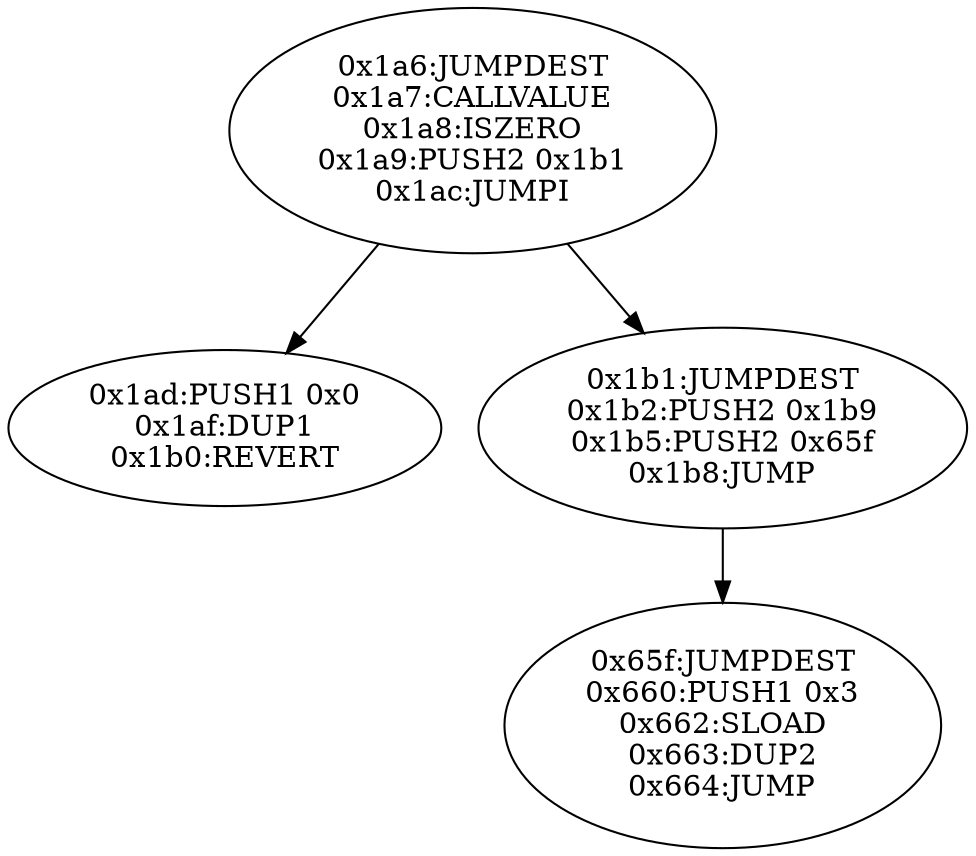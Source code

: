 digraph{
422[label="0x1a6:JUMPDEST
0x1a7:CALLVALUE
0x1a8:ISZERO
0x1a9:PUSH2 0x1b1
0x1ac:JUMPI"]
422 -> 429
422 -> 433
429[label="0x1ad:PUSH1 0x0
0x1af:DUP1
0x1b0:REVERT"]
433[label="0x1b1:JUMPDEST
0x1b2:PUSH2 0x1b9
0x1b5:PUSH2 0x65f
0x1b8:JUMP"]
433 -> 1631
1631[label="0x65f:JUMPDEST
0x660:PUSH1 0x3
0x662:SLOAD
0x663:DUP2
0x664:JUMP"]

}